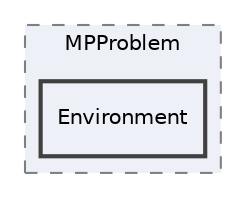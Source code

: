 digraph "Environment"
{
 // LATEX_PDF_SIZE
  edge [fontname="Helvetica",fontsize="10",labelfontname="Helvetica",labelfontsize="10"];
  node [fontname="Helvetica",fontsize="10",shape=record];
  compound=true
  subgraph clusterdir_b00f5aeb0b49c89fb2de8b9078e98268 {
    graph [ bgcolor="#edf0f7", pencolor="grey50", style="filled,dashed,", label="MPProblem", fontname="Helvetica", fontsize="10", URL="dir_b00f5aeb0b49c89fb2de8b9078e98268.html"]
  dir_c9891422a4d7867638b1a0cdc7cedf18 [shape=box, label="Environment", style="filled,bold,", fillcolor="#edf0f7", color="grey25", URL="dir_c9891422a4d7867638b1a0cdc7cedf18.html"];
  }
}
